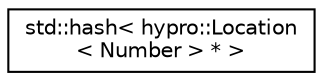 digraph "Graphical Class Hierarchy"
{
  edge [fontname="Helvetica",fontsize="10",labelfontname="Helvetica",labelfontsize="10"];
  node [fontname="Helvetica",fontsize="10",shape=record];
  rankdir="LR";
  Node1 [label="std::hash\< hypro::Location\l\< Number \> * \>",height=0.2,width=0.4,color="black", fillcolor="white", style="filled",URL="$structstd_1_1hash_3_01hypro_1_1Location_3_01Number_01_4_01_5_01_4.html"];
}
